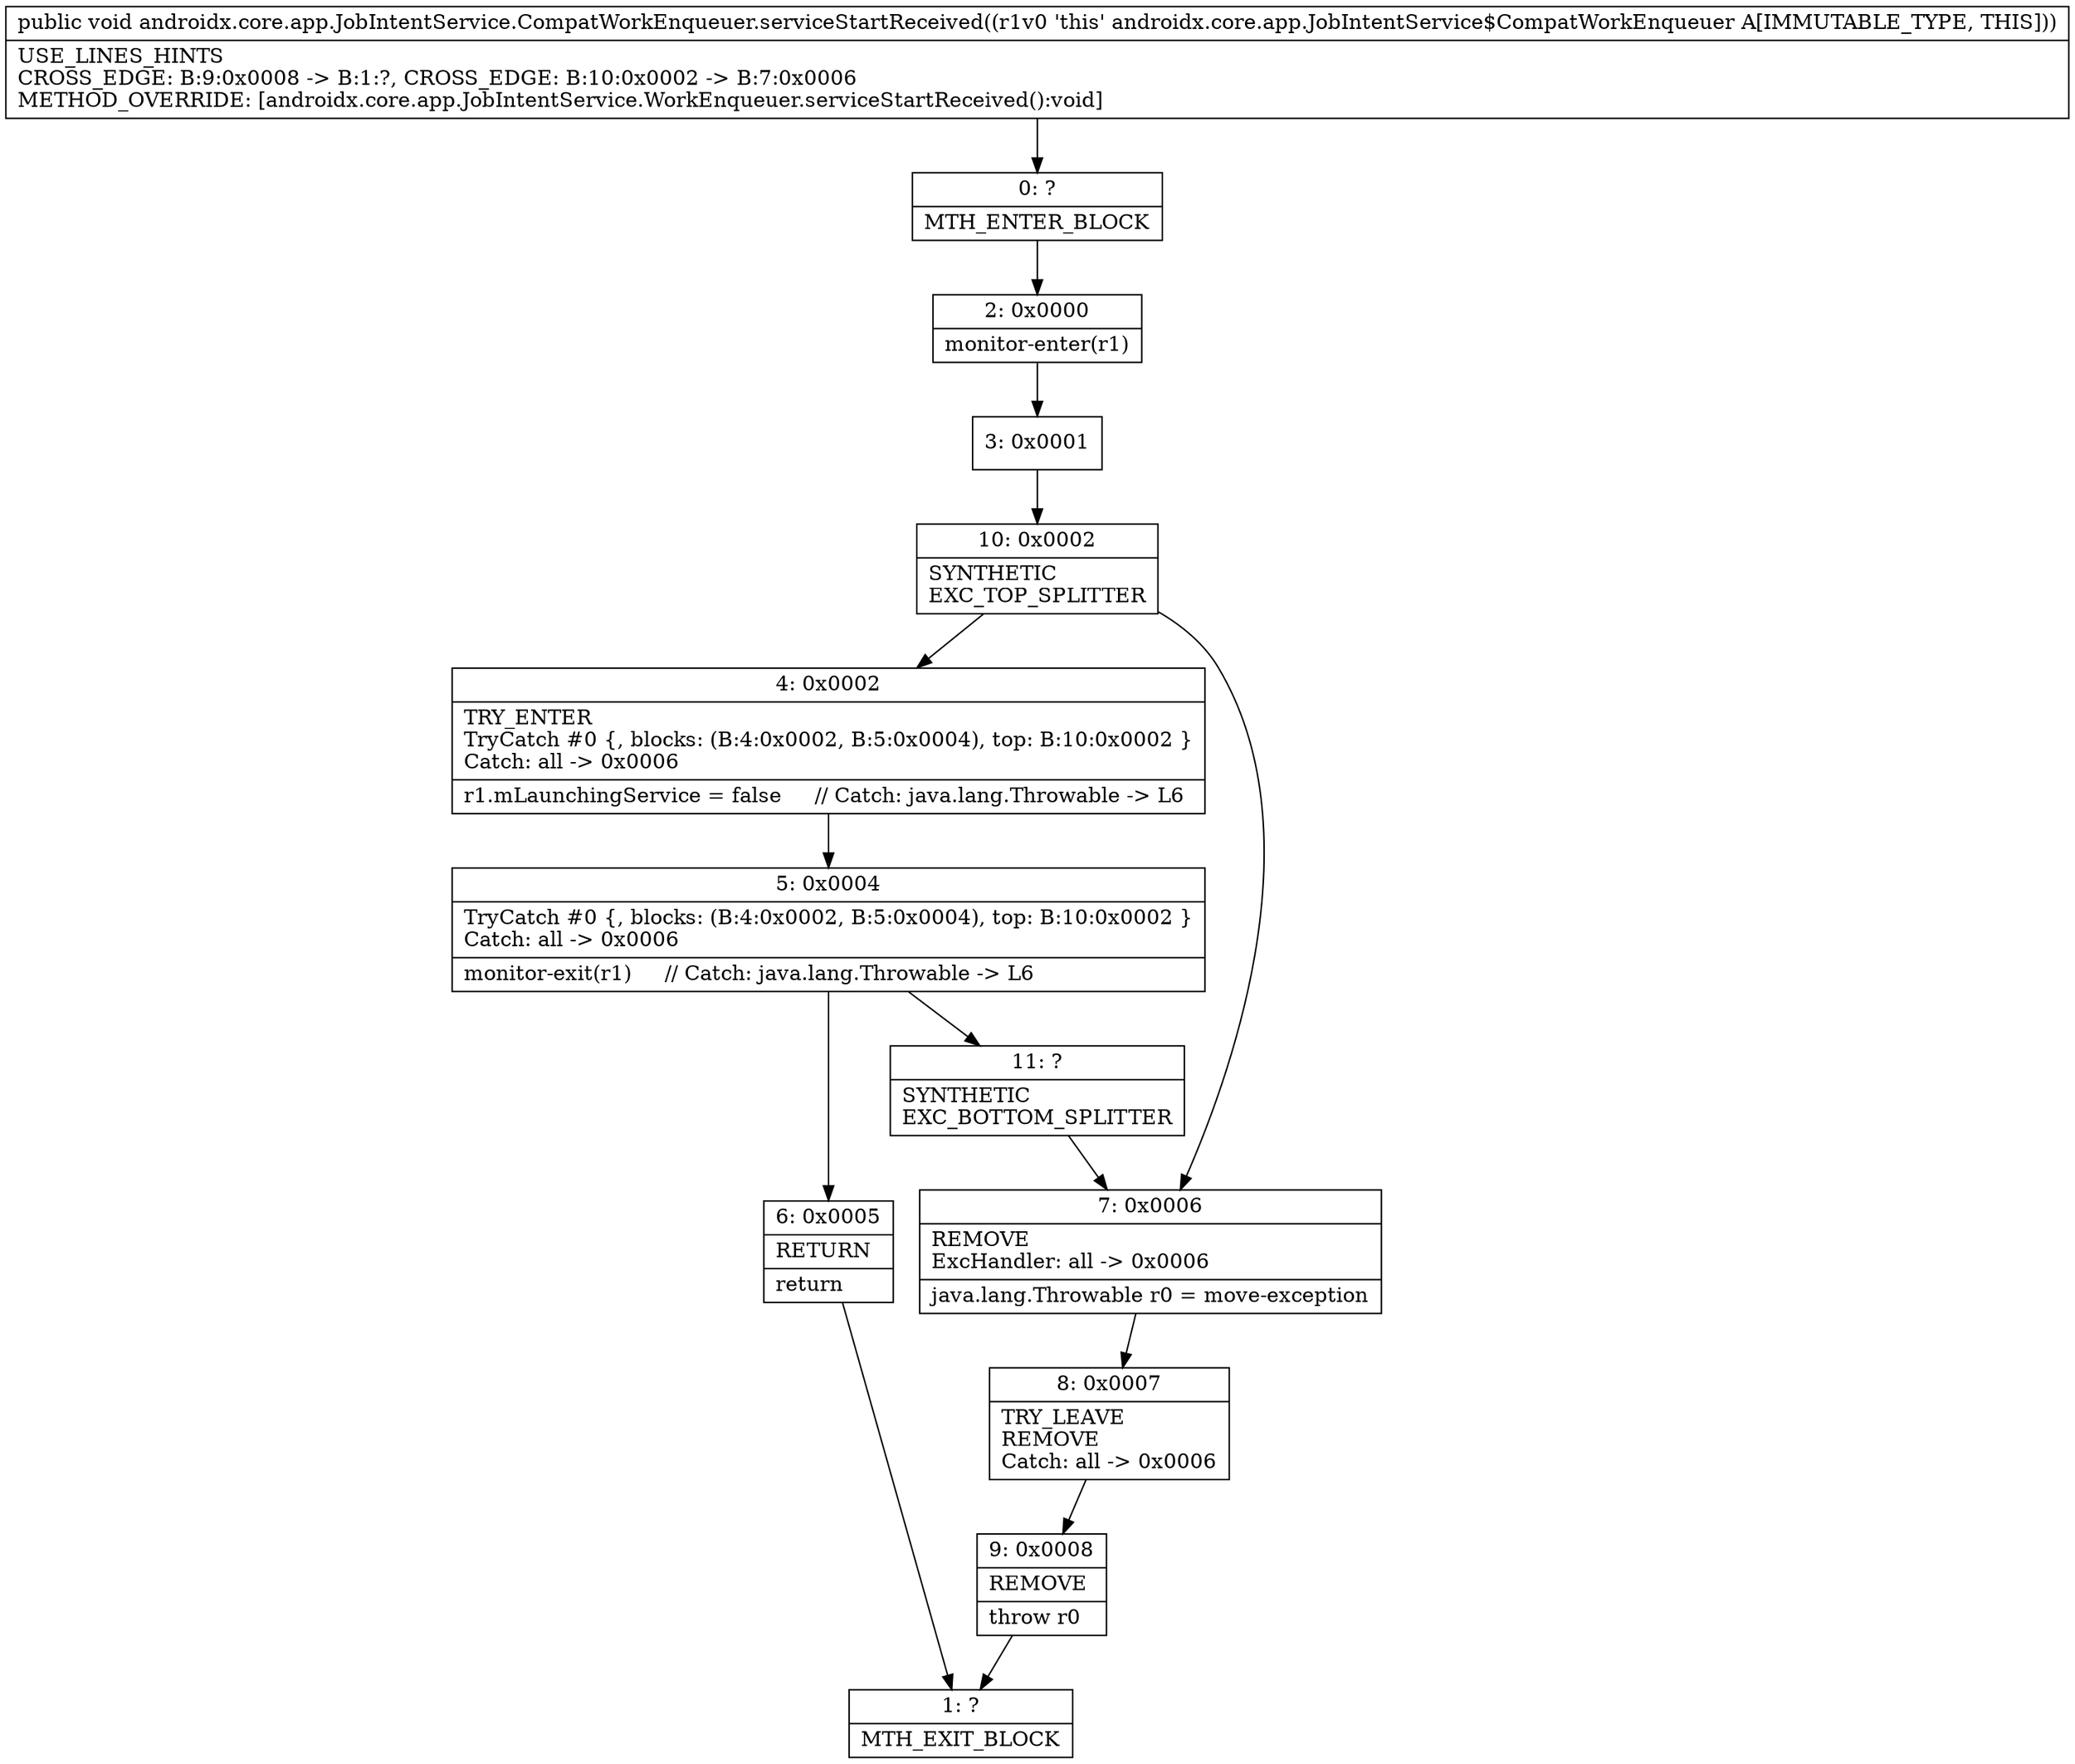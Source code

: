 digraph "CFG forandroidx.core.app.JobIntentService.CompatWorkEnqueuer.serviceStartReceived()V" {
Node_0 [shape=record,label="{0\:\ ?|MTH_ENTER_BLOCK\l}"];
Node_2 [shape=record,label="{2\:\ 0x0000|monitor\-enter(r1)\l}"];
Node_3 [shape=record,label="{3\:\ 0x0001}"];
Node_10 [shape=record,label="{10\:\ 0x0002|SYNTHETIC\lEXC_TOP_SPLITTER\l}"];
Node_4 [shape=record,label="{4\:\ 0x0002|TRY_ENTER\lTryCatch #0 \{, blocks: (B:4:0x0002, B:5:0x0004), top: B:10:0x0002 \}\lCatch: all \-\> 0x0006\l|r1.mLaunchingService = false     \/\/ Catch: java.lang.Throwable \-\> L6\l}"];
Node_5 [shape=record,label="{5\:\ 0x0004|TryCatch #0 \{, blocks: (B:4:0x0002, B:5:0x0004), top: B:10:0x0002 \}\lCatch: all \-\> 0x0006\l|monitor\-exit(r1)     \/\/ Catch: java.lang.Throwable \-\> L6\l}"];
Node_6 [shape=record,label="{6\:\ 0x0005|RETURN\l|return\l}"];
Node_1 [shape=record,label="{1\:\ ?|MTH_EXIT_BLOCK\l}"];
Node_11 [shape=record,label="{11\:\ ?|SYNTHETIC\lEXC_BOTTOM_SPLITTER\l}"];
Node_7 [shape=record,label="{7\:\ 0x0006|REMOVE\lExcHandler: all \-\> 0x0006\l|java.lang.Throwable r0 = move\-exception\l}"];
Node_8 [shape=record,label="{8\:\ 0x0007|TRY_LEAVE\lREMOVE\lCatch: all \-\> 0x0006\l}"];
Node_9 [shape=record,label="{9\:\ 0x0008|REMOVE\l|throw r0\l}"];
MethodNode[shape=record,label="{public void androidx.core.app.JobIntentService.CompatWorkEnqueuer.serviceStartReceived((r1v0 'this' androidx.core.app.JobIntentService$CompatWorkEnqueuer A[IMMUTABLE_TYPE, THIS]))  | USE_LINES_HINTS\lCROSS_EDGE: B:9:0x0008 \-\> B:1:?, CROSS_EDGE: B:10:0x0002 \-\> B:7:0x0006\lMETHOD_OVERRIDE: [androidx.core.app.JobIntentService.WorkEnqueuer.serviceStartReceived():void]\l}"];
MethodNode -> Node_0;Node_0 -> Node_2;
Node_2 -> Node_3;
Node_3 -> Node_10;
Node_10 -> Node_4;
Node_10 -> Node_7;
Node_4 -> Node_5;
Node_5 -> Node_6;
Node_5 -> Node_11;
Node_6 -> Node_1;
Node_11 -> Node_7;
Node_7 -> Node_8;
Node_8 -> Node_9;
Node_9 -> Node_1;
}

